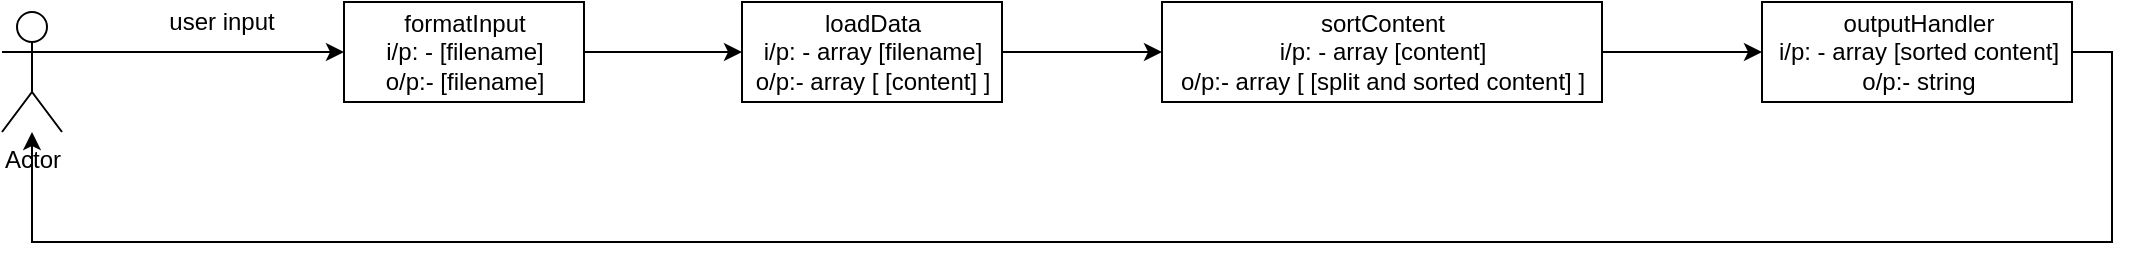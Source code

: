 <mxfile version="12.4.2" type="device" pages="1"><diagram id="LgHP22_88ReI-rRBKZnI" name="Page-1"><mxGraphModel dx="5240" dy="3413" grid="1" gridSize="10" guides="1" tooltips="1" connect="1" arrows="1" fold="1" page="1" pageScale="1" pageWidth="1169" pageHeight="1654" math="0" shadow="0"><root><mxCell id="0"/><mxCell id="1" parent="0"/><mxCell id="8Afo94OdrLtzQljv8lpN-68" style="edgeStyle=orthogonalEdgeStyle;rounded=0;orthogonalLoop=1;jettySize=auto;html=1;exitX=1;exitY=0.333;exitDx=0;exitDy=0;exitPerimeter=0;entryX=0;entryY=0.5;entryDx=0;entryDy=0;" edge="1" parent="1" source="8Afo94OdrLtzQljv8lpN-22" target="8Afo94OdrLtzQljv8lpN-30"><mxGeometry relative="1" as="geometry"/></mxCell><mxCell id="8Afo94OdrLtzQljv8lpN-22" value="Actor" style="shape=umlActor;verticalLabelPosition=bottom;labelBackgroundColor=#ffffff;verticalAlign=top;html=1;outlineConnect=0;" vertex="1" parent="1"><mxGeometry x="530" y="85" width="30" height="60" as="geometry"/></mxCell><mxCell id="8Afo94OdrLtzQljv8lpN-27" value="user input" style="text;html=1;strokeColor=none;fillColor=none;align=center;verticalAlign=middle;whiteSpace=wrap;rounded=0;" vertex="1" parent="1"><mxGeometry x="610" y="80" width="60" height="20" as="geometry"/></mxCell><mxCell id="8Afo94OdrLtzQljv8lpN-63" value="" style="edgeStyle=orthogonalEdgeStyle;rounded=0;orthogonalLoop=1;jettySize=auto;html=1;" edge="1" parent="1" source="8Afo94OdrLtzQljv8lpN-30" target="8Afo94OdrLtzQljv8lpN-62"><mxGeometry relative="1" as="geometry"/></mxCell><mxCell id="8Afo94OdrLtzQljv8lpN-30" value="formatInput&lt;br&gt;i/p: - [filename]&lt;br&gt;o/p:- [filename]" style="html=1;" vertex="1" parent="1"><mxGeometry x="701" y="80" width="120" height="50" as="geometry"/></mxCell><mxCell id="8Afo94OdrLtzQljv8lpN-65" value="" style="edgeStyle=orthogonalEdgeStyle;rounded=0;orthogonalLoop=1;jettySize=auto;html=1;" edge="1" parent="1" source="8Afo94OdrLtzQljv8lpN-62" target="8Afo94OdrLtzQljv8lpN-64"><mxGeometry relative="1" as="geometry"/></mxCell><mxCell id="8Afo94OdrLtzQljv8lpN-62" value="loadData&lt;br&gt;i/p: - array [filename]&lt;br&gt;o/p:- array [ [content] ]" style="html=1;" vertex="1" parent="1"><mxGeometry x="900" y="80" width="130" height="50" as="geometry"/></mxCell><mxCell id="8Afo94OdrLtzQljv8lpN-74" value="" style="edgeStyle=orthogonalEdgeStyle;rounded=0;orthogonalLoop=1;jettySize=auto;html=1;" edge="1" parent="1" source="8Afo94OdrLtzQljv8lpN-64" target="8Afo94OdrLtzQljv8lpN-73"><mxGeometry relative="1" as="geometry"/></mxCell><mxCell id="8Afo94OdrLtzQljv8lpN-64" value="sortContent&lt;br&gt;i/p: - array [content]&lt;br&gt;o/p:- array [ [split and sorted content] ]" style="html=1;" vertex="1" parent="1"><mxGeometry x="1110" y="80" width="220" height="50" as="geometry"/></mxCell><mxCell id="8Afo94OdrLtzQljv8lpN-79" style="edgeStyle=orthogonalEdgeStyle;rounded=0;orthogonalLoop=1;jettySize=auto;html=1;exitX=1;exitY=0.5;exitDx=0;exitDy=0;" edge="1" parent="1" source="8Afo94OdrLtzQljv8lpN-73" target="8Afo94OdrLtzQljv8lpN-22"><mxGeometry relative="1" as="geometry"><mxPoint x="675" y="190" as="targetPoint"/><Array as="points"><mxPoint x="1585" y="105"/><mxPoint x="1585" y="200"/><mxPoint x="545" y="200"/></Array></mxGeometry></mxCell><mxCell id="8Afo94OdrLtzQljv8lpN-73" value="outputHandler&lt;br&gt;i/p: - array [sorted content]&lt;br&gt;o/p:- string" style="html=1;" vertex="1" parent="1"><mxGeometry x="1410" y="80" width="155" height="50" as="geometry"/></mxCell></root></mxGraphModel></diagram></mxfile>